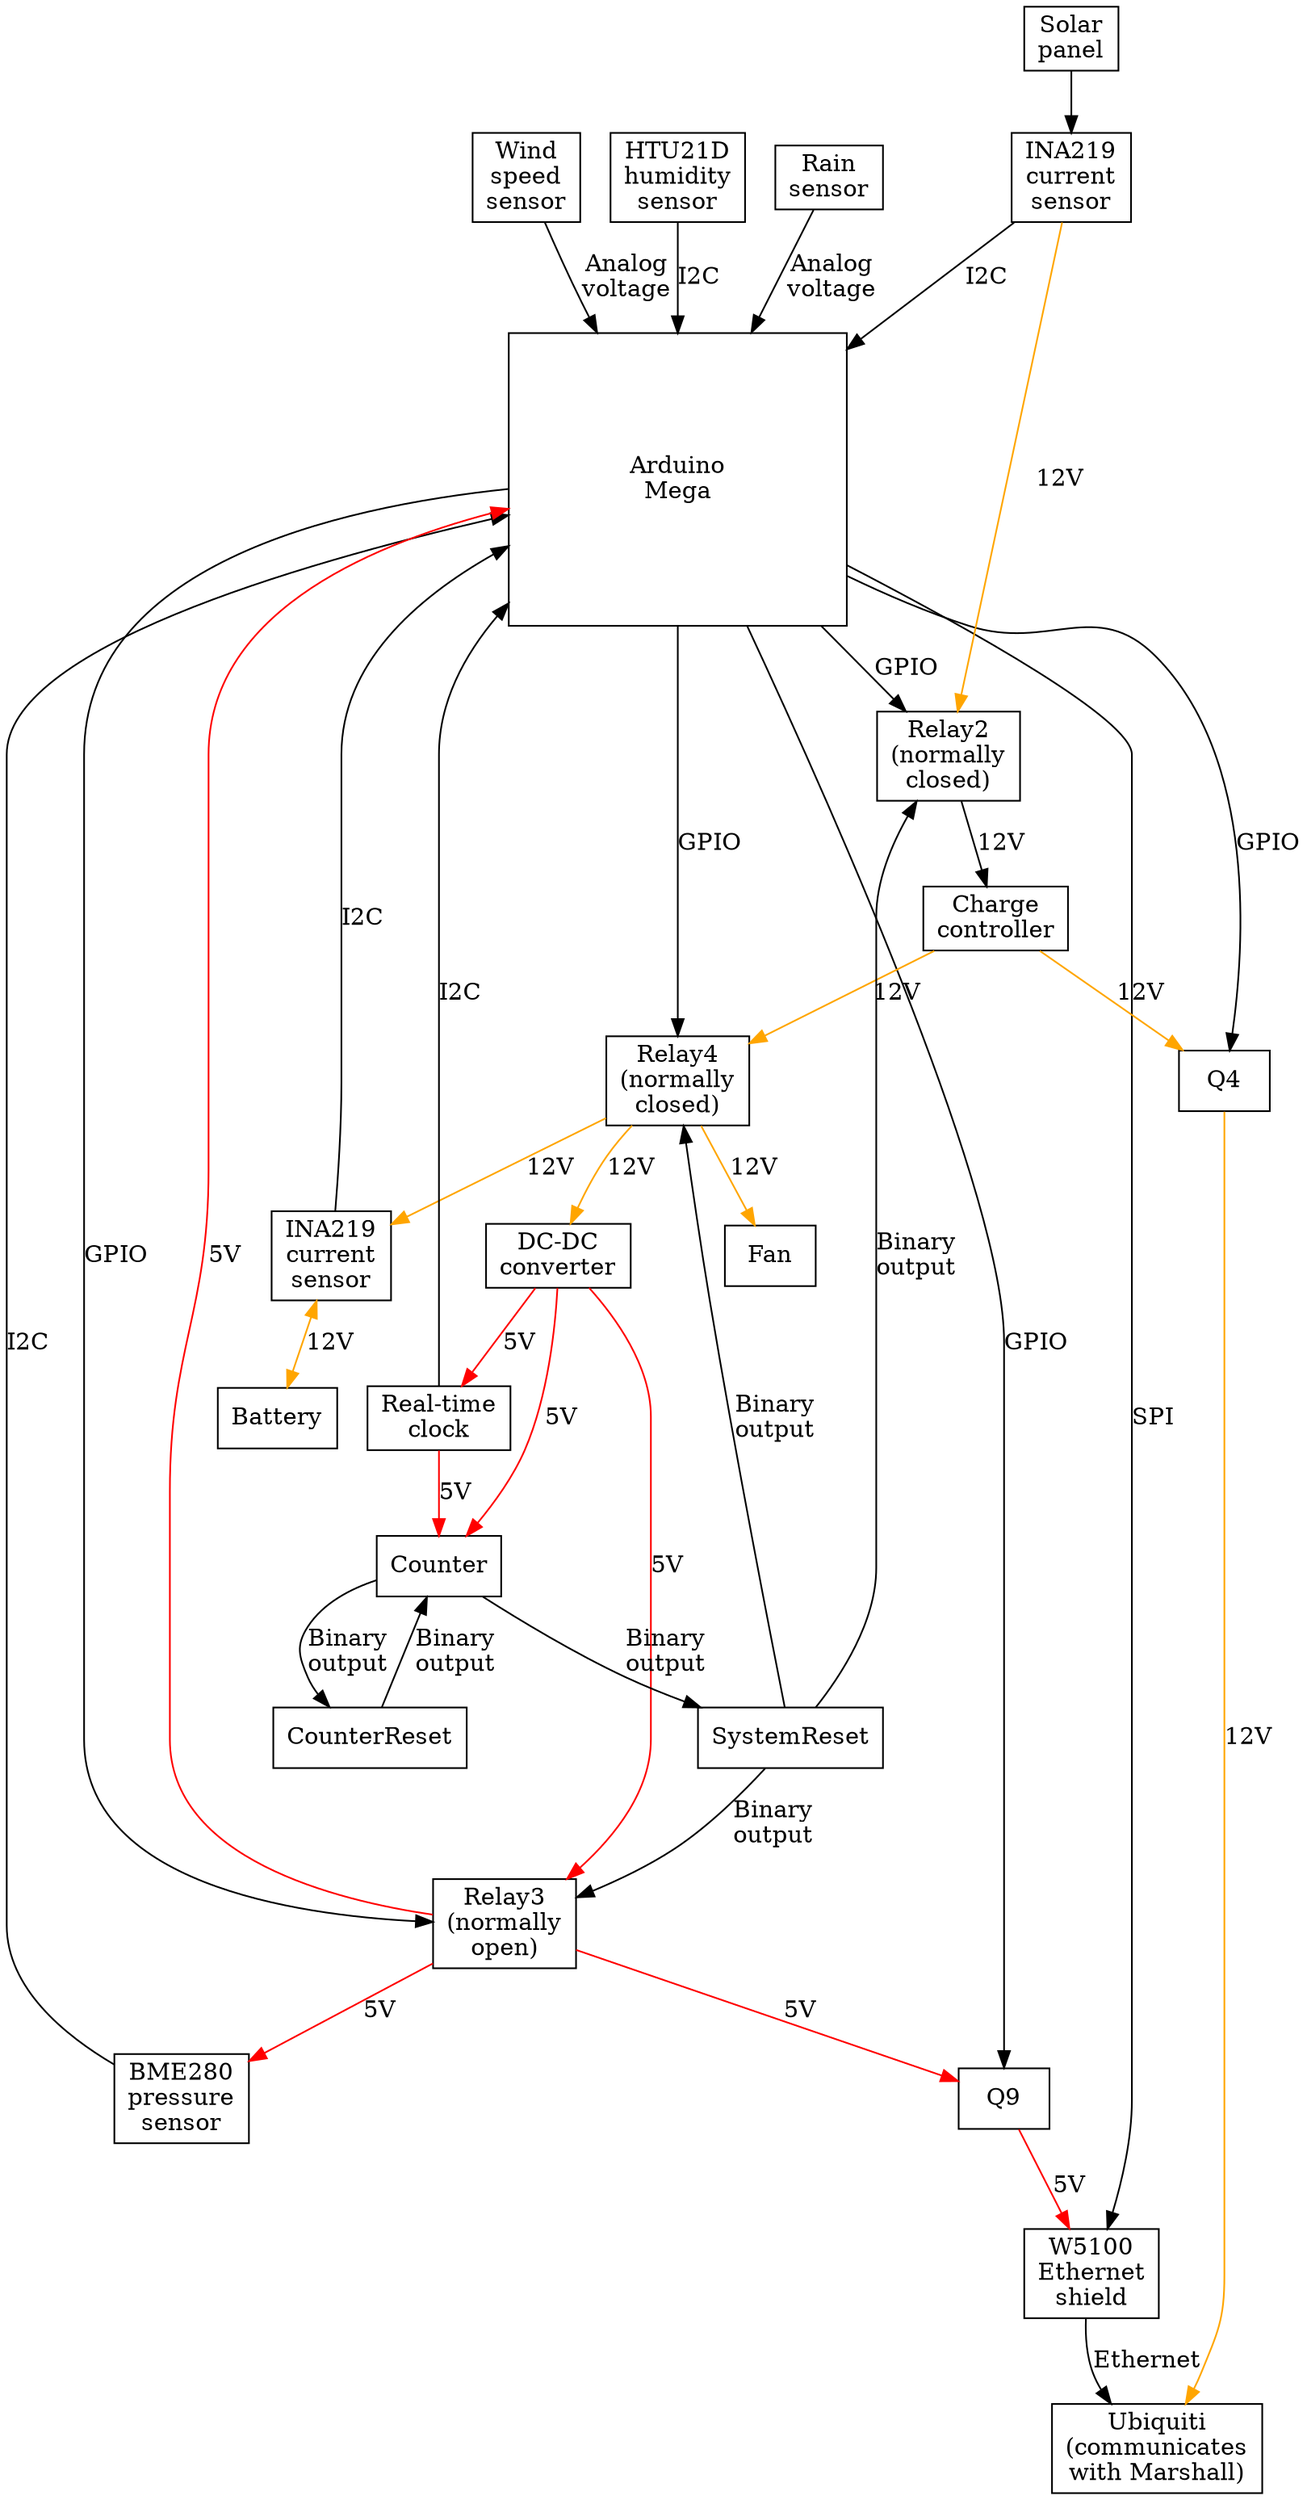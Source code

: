 // To generate the visualization, visit http://www.webgraphviz.com/
// Paste all of the text below into the text box and click Generate Graph!

digraph G {
  node [shape=box];

  Arduino [label="Arduino\nMega",margin=1];
  BME280 [label="BME280\npressure\nsensor"];
  ChargeController [label="Charge\ncontroller"];
  HTU21D [label="HTU21D\nhumidity\nsensor"];
  INA219_1 [label="INA219\ncurrent\nsensor"];
  INA219_2 [label="INA219\ncurrent\nsensor"];
  DCDCConverter [label="DC-DC\nconverter"];
  Q4;
  Rain [label="Rain\nsensor"];
  Relay2 [label="Relay2\n(normally\nclosed)"];
  Relay3 [label="Relay3\n(normally\nopen)"];
  Relay4 [label="Relay4\n(normally\nclosed)"];
  RTC [label="Real-time\nclock"];
  SolarPanel [label="Solar\npanel"];
  Ubiquiti [label="Ubiquiti\n(communicates\nwith Marshall)"];
  W5100 [label="W5100\nEthernet\nshield"];
  Windspeed [label="Wind\nspeed\nsensor"];

  Arduino -> Q4 [label="GPIO"];
  Arduino -> W5100 [label="SPI"];
  Arduino -> Q9 [label="GPIO"];
  Arduino -> Relay2 [label="GPIO"];
  Arduino -> Relay3 [label="GPIO"];
  Arduino -> Relay4 [label="GPIO"];
  BME280 -> Arduino [label="I2C"];
  Relay4 -> DCDCConverter [label="12V",color=orange];
  ChargeController -> Q4 [label="12V",color=orange];
  ChargeController -> Relay4 [label="12V",color=orange];
  Counter -> CounterReset [label="Binary\noutput"];
  Counter -> SystemReset [label="Binary\noutput"];
  CounterReset -> Counter [label="Binary\noutput"];
  RTC -> Counter [label="5V",color=red];
  DCDCConverter -> Counter [label="5V",color=red];
  DCDCConverter -> RTC [label="5V",color=red];
  RTC -> Arduino [label="I2C"];
  HTU21D -> Arduino [label="I2C"];
  INA219_1 -> Arduino [label="I2C"];
  INA219_1 -> Relay2 [label="12V",color=orange];
  INA219_2 -> Arduino [label="I2C"];
  INA219_2 -> Battery [label="12V",dir=both,color=orange];
  DCDCConverter -> Relay3 [label="5V",color=red];
  Q4 -> Ubiquiti [label="12V",color=orange];
  Q9 -> W5100 [label="5V",color=red];
  Rain -> Arduino [label="Analog\nvoltage"];
  Relay2 -> ChargeController [label="12V"];
  Relay3 -> Arduino [label="5V",color=red];
  Relay3 -> Q9 [label="5V",color=red];
  Relay3 -> BME280 [label="5V",color=red];
  Relay4 -> Fan [label="12V",color=orange];
  Relay4 -> INA219_2 [label="12V",color=orange];
  SolarPanel -> INA219_1;
  SystemReset -> Relay2 [label="Binary\noutput"];
  SystemReset -> Relay3 [label="Binary\noutput"];
  SystemReset -> Relay4 [label="Binary\noutput"];
  W5100 -> Ubiquiti [label="Ethernet"];
  Windspeed -> Arduino [label="Analog\nvoltage"];
}